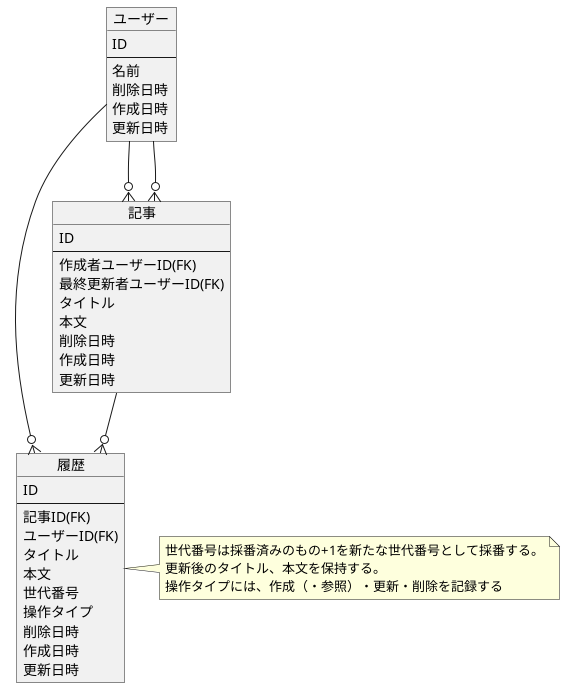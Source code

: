 @startuml ブログ

object ユーザー {
  ID
  --
  名前
  削除日時
  作成日時
  更新日時
}

object 記事 {
  ID
  --
  作成者ユーザーID(FK)
  最終更新者ユーザーID(FK)
  タイトル
  本文
  削除日時
  作成日時
  更新日時
}

object 履歴 {
  ID
  --
  記事ID(FK)
  ユーザーID(FK)
  タイトル
  本文
  世代番号
  操作タイプ
  削除日時
  作成日時
  更新日時
}

note right of 履歴
世代番号は採番済みのもの+1を新たな世代番号として採番する。
更新後のタイトル、本文を保持する。
操作タイプには、作成（・参照）・更新・削除を記録する
end note

ユーザー --o{ 記事
ユーザー --o{ 記事
ユーザー --o{ 履歴
記事 --o{ 履歴

@enduml
